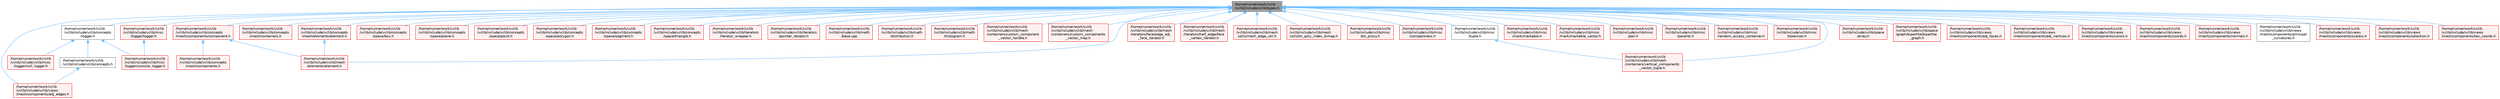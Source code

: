 digraph "/home/runner/work/vclib/vclib/include/vclib/types.h"
{
 // LATEX_PDF_SIZE
  bgcolor="transparent";
  edge [fontname=Helvetica,fontsize=10,labelfontname=Helvetica,labelfontsize=10];
  node [fontname=Helvetica,fontsize=10,shape=box,height=0.2,width=0.4];
  Node1 [label="/home/runner/work/vclib\l/vclib/include/vclib/types.h",height=0.2,width=0.4,color="gray40", fillcolor="grey60", style="filled", fontcolor="black",tooltip=" "];
  Node1 -> Node2 [dir="back",color="steelblue1",style="solid"];
  Node2 [label="/home/runner/work/vclib\l/vclib/include/vclib/concepts\l/logger.h",height=0.2,width=0.4,color="grey40", fillcolor="white", style="filled",URL="$concepts_2logger_8h.html",tooltip=" "];
  Node2 -> Node3 [dir="back",color="steelblue1",style="solid"];
  Node3 [label="/home/runner/work/vclib\l/vclib/include/vclib/concepts.h",height=0.2,width=0.4,color="grey40", fillcolor="white", style="filled",URL="$concepts_8h.html",tooltip=" "];
  Node3 -> Node4 [dir="back",color="steelblue1",style="solid"];
  Node4 [label="/home/runner/work/vclib\l/vclib/include/vclib/views\l/mesh/components/adj_edges.h",height=0.2,width=0.4,color="red", fillcolor="#FFF0F0", style="filled",URL="$adj__edges_8h.html",tooltip=" "];
  Node2 -> Node101 [dir="back",color="steelblue1",style="solid"];
  Node101 [label="/home/runner/work/vclib\l/vclib/include/vclib/misc\l/logger/console_logger.h",height=0.2,width=0.4,color="red", fillcolor="#FFF0F0", style="filled",URL="$console__logger_8h.html",tooltip=" "];
  Node2 -> Node111 [dir="back",color="steelblue1",style="solid"];
  Node111 [label="/home/runner/work/vclib\l/vclib/include/vclib/misc\l/logger/null_logger.h",height=0.2,width=0.4,color="red", fillcolor="#FFF0F0", style="filled",URL="$null__logger_8h.html",tooltip=" "];
  Node1 -> Node112 [dir="back",color="steelblue1",style="solid"];
  Node112 [label="/home/runner/work/vclib\l/vclib/include/vclib/concepts\l/mesh/components/component.h",height=0.2,width=0.4,color="red", fillcolor="#FFF0F0", style="filled",URL="$component_8h.html",tooltip=" "];
  Node112 -> Node113 [dir="back",color="steelblue1",style="solid"];
  Node113 [label="/home/runner/work/vclib\l/vclib/include/vclib/concepts\l/mesh/components.h",height=0.2,width=0.4,color="red", fillcolor="#FFF0F0", style="filled",URL="$concepts_2mesh_2components_8h.html",tooltip=" "];
  Node112 -> Node306 [dir="back",color="steelblue1",style="solid"];
  Node306 [label="/home/runner/work/vclib\l/vclib/include/vclib/mesh\l/elements/element.h",height=0.2,width=0.4,color="red", fillcolor="#FFF0F0", style="filled",URL="$mesh_2elements_2element_8h.html",tooltip=" "];
  Node1 -> Node308 [dir="back",color="steelblue1",style="solid"];
  Node308 [label="/home/runner/work/vclib\l/vclib/include/vclib/concepts\l/mesh/containers.h",height=0.2,width=0.4,color="red", fillcolor="#FFF0F0", style="filled",URL="$concepts_2mesh_2containers_8h.html",tooltip=" "];
  Node1 -> Node309 [dir="back",color="steelblue1",style="solid"];
  Node309 [label="/home/runner/work/vclib\l/vclib/include/vclib/concepts\l/mesh/elements/element.h",height=0.2,width=0.4,color="red", fillcolor="#FFF0F0", style="filled",URL="$concepts_2mesh_2elements_2element_8h.html",tooltip=" "];
  Node309 -> Node306 [dir="back",color="steelblue1",style="solid"];
  Node1 -> Node310 [dir="back",color="steelblue1",style="solid"];
  Node310 [label="/home/runner/work/vclib\l/vclib/include/vclib/concepts\l/space/box.h",height=0.2,width=0.4,color="red", fillcolor="#FFF0F0", style="filled",URL="$concepts_2space_2box_8h.html",tooltip=" "];
  Node1 -> Node322 [dir="back",color="steelblue1",style="solid"];
  Node322 [label="/home/runner/work/vclib\l/vclib/include/vclib/concepts\l/space/plane.h",height=0.2,width=0.4,color="red", fillcolor="#FFF0F0", style="filled",URL="$concepts_2space_2plane_8h.html",tooltip=" "];
  Node1 -> Node327 [dir="back",color="steelblue1",style="solid"];
  Node327 [label="/home/runner/work/vclib\l/vclib/include/vclib/concepts\l/space/point.h",height=0.2,width=0.4,color="red", fillcolor="#FFF0F0", style="filled",URL="$concepts_2space_2point_8h.html",tooltip=" "];
  Node1 -> Node374 [dir="back",color="steelblue1",style="solid"];
  Node374 [label="/home/runner/work/vclib\l/vclib/include/vclib/concepts\l/space/polygon.h",height=0.2,width=0.4,color="red", fillcolor="#FFF0F0", style="filled",URL="$concepts_2space_2polygon_8h.html",tooltip=" "];
  Node1 -> Node375 [dir="back",color="steelblue1",style="solid"];
  Node375 [label="/home/runner/work/vclib\l/vclib/include/vclib/concepts\l/space/segment.h",height=0.2,width=0.4,color="red", fillcolor="#FFF0F0", style="filled",URL="$concepts_2space_2segment_8h.html",tooltip=" "];
  Node1 -> Node376 [dir="back",color="steelblue1",style="solid"];
  Node376 [label="/home/runner/work/vclib\l/vclib/include/vclib/concepts\l/space/triangle.h",height=0.2,width=0.4,color="red", fillcolor="#FFF0F0", style="filled",URL="$concepts_2space_2triangle_8h.html",tooltip=" "];
  Node1 -> Node377 [dir="back",color="steelblue1",style="solid"];
  Node377 [label="/home/runner/work/vclib\l/vclib/include/vclib/iterators\l/iterator_wrapper.h",height=0.2,width=0.4,color="red", fillcolor="#FFF0F0", style="filled",URL="$iterator__wrapper_8h.html",tooltip=" "];
  Node1 -> Node379 [dir="back",color="steelblue1",style="solid"];
  Node379 [label="/home/runner/work/vclib\l/vclib/include/vclib/iterators\l/pointer_iterator.h",height=0.2,width=0.4,color="red", fillcolor="#FFF0F0", style="filled",URL="$pointer__iterator_8h.html",tooltip=" "];
  Node1 -> Node380 [dir="back",color="steelblue1",style="solid"];
  Node380 [label="/home/runner/work/vclib\l/vclib/include/vclib/math\l/base.cpp",height=0.2,width=0.4,color="red", fillcolor="#FFF0F0", style="filled",URL="$base_8cpp.html",tooltip=" "];
  Node1 -> Node382 [dir="back",color="steelblue1",style="solid"];
  Node382 [label="/home/runner/work/vclib\l/vclib/include/vclib/math\l/distribution.h",height=0.2,width=0.4,color="red", fillcolor="#FFF0F0", style="filled",URL="$distribution_8h.html",tooltip=" "];
  Node1 -> Node384 [dir="back",color="steelblue1",style="solid"];
  Node384 [label="/home/runner/work/vclib\l/vclib/include/vclib/math\l/histogram.h",height=0.2,width=0.4,color="red", fillcolor="#FFF0F0", style="filled",URL="$histogram_8h.html",tooltip=" "];
  Node1 -> Node386 [dir="back",color="steelblue1",style="solid"];
  Node386 [label="/home/runner/work/vclib\l/vclib/include/vclib/mesh\l/containers/custom_component\l_vector_handle.h",height=0.2,width=0.4,color="red", fillcolor="#FFF0F0", style="filled",URL="$custom__component__vector__handle_8h.html",tooltip=" "];
  Node1 -> Node388 [dir="back",color="steelblue1",style="solid"];
  Node388 [label="/home/runner/work/vclib\l/vclib/include/vclib/mesh\l/containers/custom_components\l_vector_map.h",height=0.2,width=0.4,color="red", fillcolor="#FFF0F0", style="filled",URL="$custom__components__vector__map_8h.html",tooltip=" "];
  Node1 -> Node305 [dir="back",color="steelblue1",style="solid"];
  Node305 [label="/home/runner/work/vclib\l/vclib/include/vclib/mesh\l/containers/vertical_components\l_vector_tuple.h",height=0.2,width=0.4,color="red", fillcolor="#FFF0F0", style="filled",URL="$vertical__components__vector__tuple_8h.html",tooltip=" "];
  Node1 -> Node306 [dir="back",color="steelblue1",style="solid"];
  Node1 -> Node390 [dir="back",color="steelblue1",style="solid"];
  Node390 [label="/home/runner/work/vclib\l/vclib/include/vclib/mesh\l/iterators/face/edge_adj\l_face_iterator.h",height=0.2,width=0.4,color="red", fillcolor="#FFF0F0", style="filled",URL="$edge__adj__face__iterator_8h.html",tooltip=" "];
  Node1 -> Node394 [dir="back",color="steelblue1",style="solid"];
  Node394 [label="/home/runner/work/vclib\l/vclib/include/vclib/mesh\l/iterators/half_edge/face\l_vertex_iterator.h",height=0.2,width=0.4,color="red", fillcolor="#FFF0F0", style="filled",URL="$face__vertex__iterator_8h.html",tooltip=" "];
  Node1 -> Node162 [dir="back",color="steelblue1",style="solid"];
  Node162 [label="/home/runner/work/vclib\l/vclib/include/vclib/mesh\l/utils/mesh_edge_util.h",height=0.2,width=0.4,color="red", fillcolor="#FFF0F0", style="filled",URL="$mesh__edge__util_8h.html",tooltip=" "];
  Node1 -> Node395 [dir="back",color="steelblue1",style="solid"];
  Node395 [label="/home/runner/work/vclib\l/vclib/include/vclib/mesh\l/utils/tri_poly_index_bimap.h",height=0.2,width=0.4,color="red", fillcolor="#FFF0F0", style="filled",URL="$tri__poly__index__bimap_8h.html",tooltip=" "];
  Node1 -> Node397 [dir="back",color="steelblue1",style="solid"];
  Node397 [label="/home/runner/work/vclib\l/vclib/include/vclib/misc\l/bit_proxy.h",height=0.2,width=0.4,color="red", fillcolor="#FFF0F0", style="filled",URL="$bit__proxy_8h.html",tooltip=" "];
  Node1 -> Node398 [dir="back",color="steelblue1",style="solid"];
  Node398 [label="/home/runner/work/vclib\l/vclib/include/vclib/misc\l/compactness.h",height=0.2,width=0.4,color="red", fillcolor="#FFF0F0", style="filled",URL="$compactness_8h.html",tooltip=" "];
  Node1 -> Node400 [dir="back",color="steelblue1",style="solid"];
  Node400 [label="/home/runner/work/vclib\l/vclib/include/vclib/misc\l/logger/logger.h",height=0.2,width=0.4,color="red", fillcolor="#FFF0F0", style="filled",URL="$misc_2logger_2logger_8h.html",tooltip=" "];
  Node400 -> Node101 [dir="back",color="steelblue1",style="solid"];
  Node1 -> Node402 [dir="back",color="steelblue1",style="solid"];
  Node402 [label="/home/runner/work/vclib\l/vclib/include/vclib/misc\l/mark/markable.h",height=0.2,width=0.4,color="red", fillcolor="#FFF0F0", style="filled",URL="$markable_8h.html",tooltip=" "];
  Node1 -> Node404 [dir="back",color="steelblue1",style="solid"];
  Node404 [label="/home/runner/work/vclib\l/vclib/include/vclib/misc\l/mark/markable_vector.h",height=0.2,width=0.4,color="red", fillcolor="#FFF0F0", style="filled",URL="$markable__vector_8h.html",tooltip=" "];
  Node1 -> Node406 [dir="back",color="steelblue1",style="solid"];
  Node406 [label="/home/runner/work/vclib\l/vclib/include/vclib/misc\l/pair.h",height=0.2,width=0.4,color="red", fillcolor="#FFF0F0", style="filled",URL="$pair_8h.html",tooltip=" "];
  Node1 -> Node211 [dir="back",color="steelblue1",style="solid"];
  Node211 [label="/home/runner/work/vclib\l/vclib/include/vclib/misc\l/parallel.h",height=0.2,width=0.4,color="red", fillcolor="#FFF0F0", style="filled",URL="$parallel_8h.html",tooltip=" "];
  Node1 -> Node407 [dir="back",color="steelblue1",style="solid"];
  Node407 [label="/home/runner/work/vclib\l/vclib/include/vclib/misc\l/random_access_container.h",height=0.2,width=0.4,color="red", fillcolor="#FFF0F0", style="filled",URL="$random__access__container_8h.html",tooltip=" "];
  Node1 -> Node409 [dir="back",color="steelblue1",style="solid"];
  Node409 [label="/home/runner/work/vclib\l/vclib/include/vclib/misc\l/tokenizer.h",height=0.2,width=0.4,color="red", fillcolor="#FFF0F0", style="filled",URL="$tokenizer_8h.html",tooltip=" "];
  Node1 -> Node411 [dir="back",color="steelblue1",style="solid"];
  Node411 [label="/home/runner/work/vclib\l/vclib/include/vclib/misc\l/tuple.h",height=0.2,width=0.4,color="grey40", fillcolor="white", style="filled",URL="$tuple_8h.html",tooltip=" "];
  Node411 -> Node305 [dir="back",color="steelblue1",style="solid"];
  Node1 -> Node213 [dir="back",color="steelblue1",style="solid"];
  Node213 [label="/home/runner/work/vclib\l/vclib/include/vclib/space\l/array.h",height=0.2,width=0.4,color="red", fillcolor="#FFF0F0", style="filled",URL="$array_8h.html",tooltip=" "];
  Node1 -> Node412 [dir="back",color="steelblue1",style="solid"];
  Node412 [label="/home/runner/work/vclib\l/vclib/include/vclib/space\l/graph/bipartite/bipartite\l_graph.h",height=0.2,width=0.4,color="red", fillcolor="#FFF0F0", style="filled",URL="$bipartite__graph_8h.html",tooltip=" "];
  Node1 -> Node4 [dir="back",color="steelblue1",style="solid"];
  Node1 -> Node181 [dir="back",color="steelblue1",style="solid"];
  Node181 [label="/home/runner/work/vclib\l/vclib/include/vclib/views\l/mesh/components/adj_faces.h",height=0.2,width=0.4,color="red", fillcolor="#FFF0F0", style="filled",URL="$adj__faces_8h.html",tooltip=" "];
  Node1 -> Node182 [dir="back",color="steelblue1",style="solid"];
  Node182 [label="/home/runner/work/vclib\l/vclib/include/vclib/views\l/mesh/components/adj_vertices.h",height=0.2,width=0.4,color="red", fillcolor="#FFF0F0", style="filled",URL="$adj__vertices_8h.html",tooltip=" "];
  Node1 -> Node183 [dir="back",color="steelblue1",style="solid"];
  Node183 [label="/home/runner/work/vclib\l/vclib/include/vclib/views\l/mesh/components/colors.h",height=0.2,width=0.4,color="red", fillcolor="#FFF0F0", style="filled",URL="$colors_8h.html",tooltip=" "];
  Node1 -> Node415 [dir="back",color="steelblue1",style="solid"];
  Node415 [label="/home/runner/work/vclib\l/vclib/include/vclib/views\l/mesh/components/coords.h",height=0.2,width=0.4,color="red", fillcolor="#FFF0F0", style="filled",URL="$coords_8h.html",tooltip=" "];
  Node1 -> Node416 [dir="back",color="steelblue1",style="solid"];
  Node416 [label="/home/runner/work/vclib\l/vclib/include/vclib/views\l/mesh/components/normals.h",height=0.2,width=0.4,color="red", fillcolor="#FFF0F0", style="filled",URL="$normals_8h.html",tooltip=" "];
  Node1 -> Node417 [dir="back",color="steelblue1",style="solid"];
  Node417 [label="/home/runner/work/vclib\l/vclib/include/vclib/views\l/mesh/components/principal\l_curvatures.h",height=0.2,width=0.4,color="grey40", fillcolor="white", style="filled",URL="$principal__curvatures_8h.html",tooltip=" "];
  Node1 -> Node418 [dir="back",color="steelblue1",style="solid"];
  Node418 [label="/home/runner/work/vclib\l/vclib/include/vclib/views\l/mesh/components/scalars.h",height=0.2,width=0.4,color="red", fillcolor="#FFF0F0", style="filled",URL="$scalars_8h.html",tooltip=" "];
  Node1 -> Node419 [dir="back",color="steelblue1",style="solid"];
  Node419 [label="/home/runner/work/vclib\l/vclib/include/vclib/views\l/mesh/components/selection.h",height=0.2,width=0.4,color="red", fillcolor="#FFF0F0", style="filled",URL="$views_2mesh_2components_2selection_8h.html",tooltip=" "];
  Node1 -> Node184 [dir="back",color="steelblue1",style="solid"];
  Node184 [label="/home/runner/work/vclib\l/vclib/include/vclib/views\l/mesh/components/tex_coords.h",height=0.2,width=0.4,color="red", fillcolor="#FFF0F0", style="filled",URL="$tex__coords_8h.html",tooltip=" "];
}
